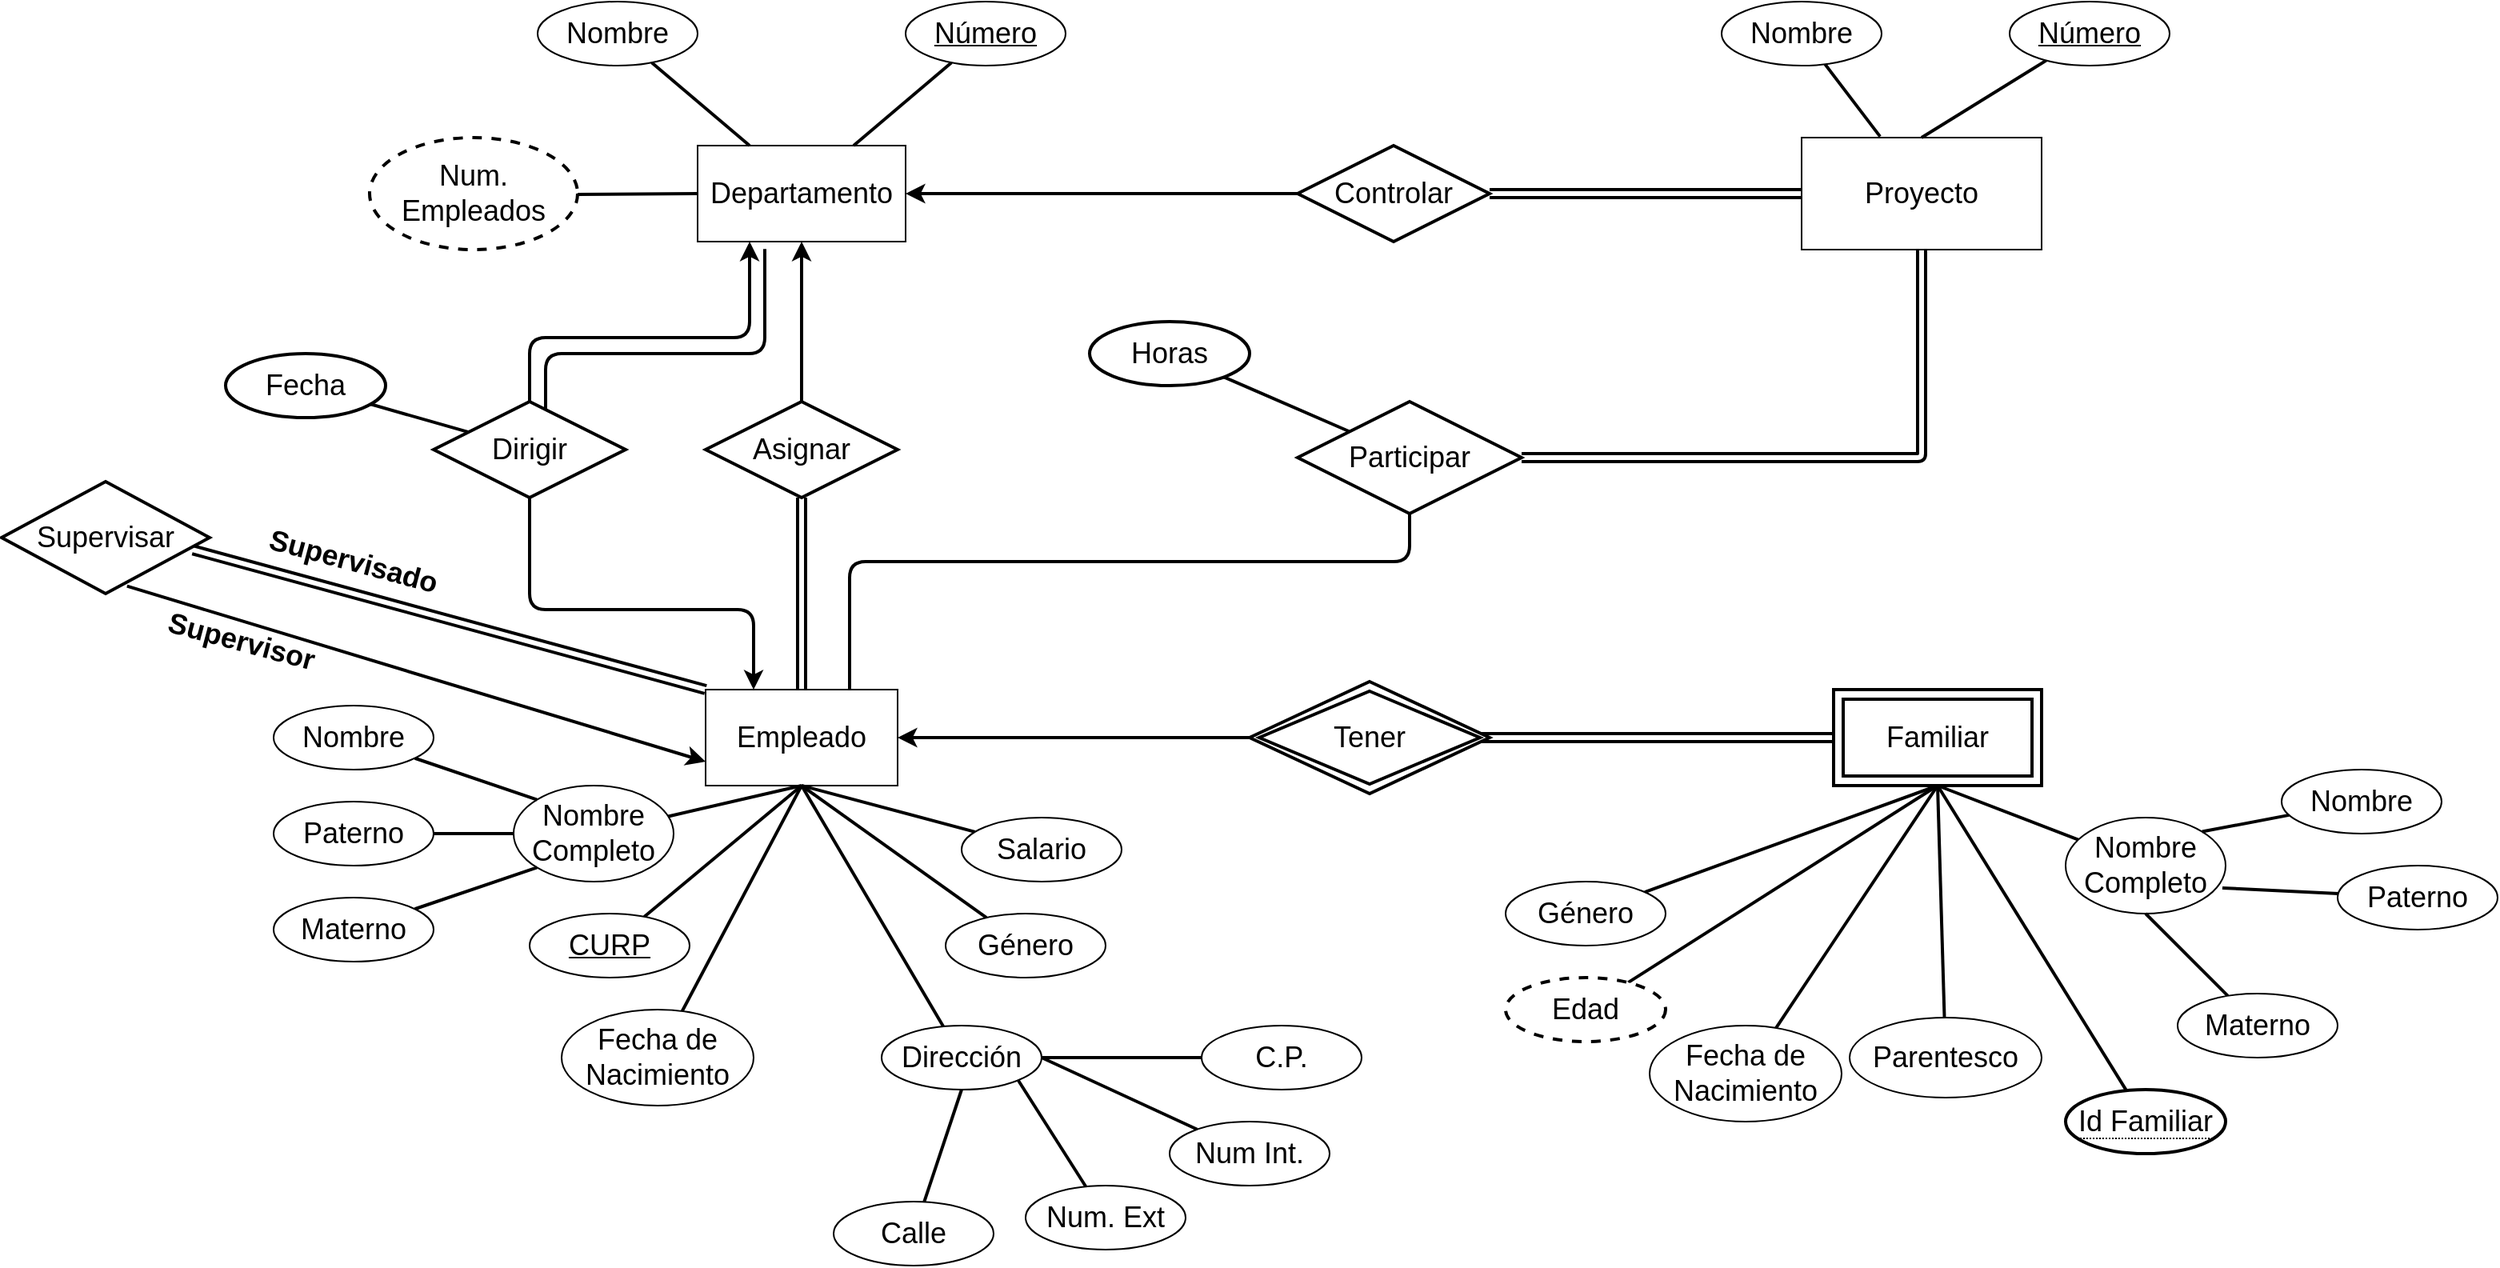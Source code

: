 <mxfile version="13.5.7" type="device"><diagram id="blmXZcrSdWCgdgwXxtIC" name="Page-1"><mxGraphModel dx="2007" dy="1784" grid="1" gridSize="10" guides="1" tooltips="1" connect="1" arrows="1" fold="1" page="1" pageScale="1" pageWidth="850" pageHeight="1100" math="0" shadow="0"><root><mxCell id="0"/><mxCell id="1" parent="0"/><mxCell id="9DD_6Kw7HsfiUweFxgLP-85" style="edgeStyle=none;rounded=1;orthogonalLoop=1;jettySize=auto;html=1;entryX=0.5;entryY=1;entryDx=0;entryDy=0;endArrow=none;endFill=0;strokeWidth=2;fontSize=18;shape=link;" edge="1" parent="1" source="9DD_6Kw7HsfiUweFxgLP-1" target="9DD_6Kw7HsfiUweFxgLP-84"><mxGeometry relative="1" as="geometry"/></mxCell><mxCell id="9DD_6Kw7HsfiUweFxgLP-94" style="edgeStyle=orthogonalEdgeStyle;rounded=1;orthogonalLoop=1;jettySize=auto;html=1;startArrow=classic;startFill=1;endArrow=none;endFill=0;strokeWidth=2;fontSize=18;exitX=0.25;exitY=0;exitDx=0;exitDy=0;" edge="1" parent="1" source="9DD_6Kw7HsfiUweFxgLP-1" target="9DD_6Kw7HsfiUweFxgLP-92"><mxGeometry relative="1" as="geometry"><Array as="points"><mxPoint x="320" y="220"/><mxPoint x="180" y="220"/></Array></mxGeometry></mxCell><mxCell id="9DD_6Kw7HsfiUweFxgLP-101" style="edgeStyle=orthogonalEdgeStyle;rounded=1;orthogonalLoop=1;jettySize=auto;html=1;entryX=0.5;entryY=1;entryDx=0;entryDy=0;startArrow=none;startFill=0;endArrow=none;endFill=0;strokeWidth=2;fontSize=18;" edge="1" parent="1" source="9DD_6Kw7HsfiUweFxgLP-1" target="9DD_6Kw7HsfiUweFxgLP-100"><mxGeometry relative="1" as="geometry"><Array as="points"><mxPoint x="380" y="190"/><mxPoint x="730" y="190"/></Array></mxGeometry></mxCell><mxCell id="9DD_6Kw7HsfiUweFxgLP-106" style="edgeStyle=none;rounded=1;orthogonalLoop=1;jettySize=auto;html=1;entryX=0;entryY=0.5;entryDx=0;entryDy=0;startArrow=classic;startFill=1;endArrow=none;endFill=0;strokeWidth=2;fontSize=18;" edge="1" parent="1" source="9DD_6Kw7HsfiUweFxgLP-1"><mxGeometry relative="1" as="geometry"><mxPoint x="650" y="300" as="targetPoint"/></mxGeometry></mxCell><mxCell id="9DD_6Kw7HsfiUweFxgLP-116" style="edgeStyle=none;rounded=1;orthogonalLoop=1;jettySize=auto;html=1;entryX=0.603;entryY=0.933;entryDx=0;entryDy=0;entryPerimeter=0;startArrow=classic;startFill=1;endArrow=none;endFill=0;strokeWidth=2;fontSize=18;exitX=0;exitY=0.75;exitDx=0;exitDy=0;" edge="1" parent="1" source="9DD_6Kw7HsfiUweFxgLP-1" target="9DD_6Kw7HsfiUweFxgLP-113"><mxGeometry relative="1" as="geometry"/></mxCell><mxCell id="9DD_6Kw7HsfiUweFxgLP-1" value="Empleado" style="rounded=0;whiteSpace=wrap;html=1;fontSize=18;fontStyle=0" vertex="1" parent="1"><mxGeometry x="290" y="270" width="120" height="60" as="geometry"/></mxCell><mxCell id="9DD_6Kw7HsfiUweFxgLP-10" style="rounded=0;orthogonalLoop=1;jettySize=auto;html=1;entryX=0.5;entryY=1;entryDx=0;entryDy=0;fontSize=18;strokeWidth=2;endArrow=none;endFill=0;" edge="1" parent="1" source="9DD_6Kw7HsfiUweFxgLP-2" target="9DD_6Kw7HsfiUweFxgLP-1"><mxGeometry relative="1" as="geometry"/></mxCell><mxCell id="9DD_6Kw7HsfiUweFxgLP-2" value="&lt;u&gt;CURP&lt;/u&gt;" style="ellipse;whiteSpace=wrap;html=1;align=center;fontSize=18;" vertex="1" parent="1"><mxGeometry x="180" y="410" width="100" height="40" as="geometry"/></mxCell><mxCell id="9DD_6Kw7HsfiUweFxgLP-9" style="rounded=0;orthogonalLoop=1;jettySize=auto;html=1;entryX=0.5;entryY=1;entryDx=0;entryDy=0;fontSize=18;strokeWidth=2;endArrow=none;endFill=0;" edge="1" parent="1" source="9DD_6Kw7HsfiUweFxgLP-3" target="9DD_6Kw7HsfiUweFxgLP-1"><mxGeometry relative="1" as="geometry"/></mxCell><mxCell id="9DD_6Kw7HsfiUweFxgLP-3" value="Nombre Completo" style="ellipse;whiteSpace=wrap;html=1;align=center;fontSize=18;" vertex="1" parent="1"><mxGeometry x="170" y="330" width="100" height="60" as="geometry"/></mxCell><mxCell id="9DD_6Kw7HsfiUweFxgLP-12" style="rounded=0;orthogonalLoop=1;jettySize=auto;html=1;fontSize=18;strokeWidth=2;endArrow=none;endFill=0;" edge="1" parent="1" source="9DD_6Kw7HsfiUweFxgLP-4"><mxGeometry relative="1" as="geometry"><mxPoint x="350" y="330" as="targetPoint"/></mxGeometry></mxCell><mxCell id="9DD_6Kw7HsfiUweFxgLP-4" value="Dirección" style="ellipse;whiteSpace=wrap;html=1;align=center;fontSize=18;" vertex="1" parent="1"><mxGeometry x="400" y="480" width="100" height="40" as="geometry"/></mxCell><mxCell id="9DD_6Kw7HsfiUweFxgLP-14" style="rounded=0;orthogonalLoop=1;jettySize=auto;html=1;fontSize=18;strokeWidth=2;endArrow=none;endFill=0;" edge="1" parent="1" source="9DD_6Kw7HsfiUweFxgLP-5"><mxGeometry relative="1" as="geometry"><mxPoint x="350" y="330" as="targetPoint"/></mxGeometry></mxCell><mxCell id="9DD_6Kw7HsfiUweFxgLP-5" value="Salario" style="ellipse;whiteSpace=wrap;html=1;align=center;fontSize=18;" vertex="1" parent="1"><mxGeometry x="450" y="350" width="100" height="40" as="geometry"/></mxCell><mxCell id="9DD_6Kw7HsfiUweFxgLP-13" style="rounded=0;orthogonalLoop=1;jettySize=auto;html=1;entryX=0.5;entryY=1;entryDx=0;entryDy=0;fontSize=18;strokeWidth=2;endArrow=none;endFill=0;" edge="1" parent="1" source="9DD_6Kw7HsfiUweFxgLP-6" target="9DD_6Kw7HsfiUweFxgLP-1"><mxGeometry relative="1" as="geometry"/></mxCell><mxCell id="9DD_6Kw7HsfiUweFxgLP-6" value="Género" style="ellipse;whiteSpace=wrap;html=1;align=center;fontSize=18;" vertex="1" parent="1"><mxGeometry x="440" y="410" width="100" height="40" as="geometry"/></mxCell><mxCell id="9DD_6Kw7HsfiUweFxgLP-11" style="rounded=0;orthogonalLoop=1;jettySize=auto;html=1;fontSize=18;strokeWidth=2;endArrow=none;endFill=0;" edge="1" parent="1" source="9DD_6Kw7HsfiUweFxgLP-8"><mxGeometry relative="1" as="geometry"><mxPoint x="350" y="330" as="targetPoint"/></mxGeometry></mxCell><mxCell id="9DD_6Kw7HsfiUweFxgLP-8" value="Fecha de Nacimiento" style="ellipse;whiteSpace=wrap;html=1;align=center;fontSize=18;" vertex="1" parent="1"><mxGeometry x="200" y="470" width="120" height="60" as="geometry"/></mxCell><mxCell id="9DD_6Kw7HsfiUweFxgLP-18" style="rounded=1;orthogonalLoop=1;jettySize=auto;html=1;entryX=0;entryY=0;entryDx=0;entryDy=0;fontSize=18;strokeWidth=2;endArrow=none;endFill=0;" edge="1" parent="1" source="9DD_6Kw7HsfiUweFxgLP-15" target="9DD_6Kw7HsfiUweFxgLP-3"><mxGeometry relative="1" as="geometry"/></mxCell><mxCell id="9DD_6Kw7HsfiUweFxgLP-15" value="Nombre" style="ellipse;whiteSpace=wrap;html=1;align=center;fontSize=18;" vertex="1" parent="1"><mxGeometry x="20" y="280" width="100" height="40" as="geometry"/></mxCell><mxCell id="9DD_6Kw7HsfiUweFxgLP-20" style="rounded=1;orthogonalLoop=1;jettySize=auto;html=1;entryX=0;entryY=1;entryDx=0;entryDy=0;fontSize=18;strokeWidth=2;endArrow=none;endFill=0;" edge="1" parent="1" source="9DD_6Kw7HsfiUweFxgLP-16" target="9DD_6Kw7HsfiUweFxgLP-3"><mxGeometry relative="1" as="geometry"/></mxCell><mxCell id="9DD_6Kw7HsfiUweFxgLP-16" value="Materno" style="ellipse;whiteSpace=wrap;html=1;align=center;fontSize=18;" vertex="1" parent="1"><mxGeometry x="20" y="400" width="100" height="40" as="geometry"/></mxCell><mxCell id="9DD_6Kw7HsfiUweFxgLP-19" style="rounded=1;orthogonalLoop=1;jettySize=auto;html=1;fontSize=18;strokeWidth=2;endArrow=none;endFill=0;" edge="1" parent="1" source="9DD_6Kw7HsfiUweFxgLP-17"><mxGeometry relative="1" as="geometry"><mxPoint x="170" y="360" as="targetPoint"/></mxGeometry></mxCell><mxCell id="9DD_6Kw7HsfiUweFxgLP-17" value="Paterno" style="ellipse;whiteSpace=wrap;html=1;align=center;fontSize=18;" vertex="1" parent="1"><mxGeometry x="20" y="340" width="100" height="40" as="geometry"/></mxCell><mxCell id="9DD_6Kw7HsfiUweFxgLP-31" style="edgeStyle=none;rounded=1;orthogonalLoop=1;jettySize=auto;html=1;entryX=1;entryY=0.5;entryDx=0;entryDy=0;endArrow=none;endFill=0;strokeWidth=2;fontSize=18;" edge="1" parent="1" source="9DD_6Kw7HsfiUweFxgLP-24" target="9DD_6Kw7HsfiUweFxgLP-4"><mxGeometry relative="1" as="geometry"/></mxCell><mxCell id="9DD_6Kw7HsfiUweFxgLP-24" value="Num Int." style="ellipse;whiteSpace=wrap;html=1;align=center;fontSize=18;" vertex="1" parent="1"><mxGeometry x="580" y="540" width="100" height="40" as="geometry"/></mxCell><mxCell id="9DD_6Kw7HsfiUweFxgLP-30" style="edgeStyle=none;rounded=1;orthogonalLoop=1;jettySize=auto;html=1;entryX=1;entryY=1;entryDx=0;entryDy=0;endArrow=none;endFill=0;strokeWidth=2;fontSize=18;" edge="1" parent="1" source="9DD_6Kw7HsfiUweFxgLP-25" target="9DD_6Kw7HsfiUweFxgLP-4"><mxGeometry relative="1" as="geometry"/></mxCell><mxCell id="9DD_6Kw7HsfiUweFxgLP-25" value="Num. Ext" style="ellipse;whiteSpace=wrap;html=1;align=center;fontSize=18;" vertex="1" parent="1"><mxGeometry x="490" y="580" width="100" height="40" as="geometry"/></mxCell><mxCell id="9DD_6Kw7HsfiUweFxgLP-29" style="edgeStyle=none;rounded=1;orthogonalLoop=1;jettySize=auto;html=1;entryX=0.5;entryY=1;entryDx=0;entryDy=0;endArrow=none;endFill=0;strokeWidth=2;fontSize=18;" edge="1" parent="1" source="9DD_6Kw7HsfiUweFxgLP-26" target="9DD_6Kw7HsfiUweFxgLP-4"><mxGeometry relative="1" as="geometry"/></mxCell><mxCell id="9DD_6Kw7HsfiUweFxgLP-26" value="Calle" style="ellipse;whiteSpace=wrap;html=1;align=center;fontSize=18;" vertex="1" parent="1"><mxGeometry x="370" y="590" width="100" height="40" as="geometry"/></mxCell><mxCell id="9DD_6Kw7HsfiUweFxgLP-32" style="edgeStyle=none;rounded=1;orthogonalLoop=1;jettySize=auto;html=1;endArrow=none;endFill=0;strokeWidth=2;fontSize=18;" edge="1" parent="1" source="9DD_6Kw7HsfiUweFxgLP-28" target="9DD_6Kw7HsfiUweFxgLP-4"><mxGeometry relative="1" as="geometry"/></mxCell><mxCell id="9DD_6Kw7HsfiUweFxgLP-28" value="C.P." style="ellipse;whiteSpace=wrap;html=1;align=center;fontSize=18;" vertex="1" parent="1"><mxGeometry x="600" y="480" width="100" height="40" as="geometry"/></mxCell><mxCell id="9DD_6Kw7HsfiUweFxgLP-86" style="edgeStyle=none;rounded=1;orthogonalLoop=1;jettySize=auto;html=1;entryX=0.5;entryY=0;entryDx=0;entryDy=0;endArrow=none;endFill=0;strokeWidth=2;fontSize=18;startArrow=classic;startFill=1;" edge="1" parent="1" source="9DD_6Kw7HsfiUweFxgLP-36" target="9DD_6Kw7HsfiUweFxgLP-84"><mxGeometry relative="1" as="geometry"/></mxCell><mxCell id="9DD_6Kw7HsfiUweFxgLP-36" value="Departamento" style="rounded=0;whiteSpace=wrap;html=1;fontSize=18;" vertex="1" parent="1"><mxGeometry x="285" y="-70" width="130" height="60" as="geometry"/></mxCell><mxCell id="9DD_6Kw7HsfiUweFxgLP-41" style="edgeStyle=none;rounded=1;orthogonalLoop=1;jettySize=auto;html=1;entryX=0.25;entryY=0;entryDx=0;entryDy=0;endArrow=none;endFill=0;strokeWidth=2;fontSize=18;" edge="1" parent="1" source="9DD_6Kw7HsfiUweFxgLP-39" target="9DD_6Kw7HsfiUweFxgLP-36"><mxGeometry relative="1" as="geometry"/></mxCell><mxCell id="9DD_6Kw7HsfiUweFxgLP-39" value="Nombre" style="ellipse;whiteSpace=wrap;html=1;align=center;fontSize=18;" vertex="1" parent="1"><mxGeometry x="185" y="-160" width="100" height="40" as="geometry"/></mxCell><mxCell id="9DD_6Kw7HsfiUweFxgLP-42" style="edgeStyle=none;rounded=1;orthogonalLoop=1;jettySize=auto;html=1;entryX=0.75;entryY=0;entryDx=0;entryDy=0;endArrow=none;endFill=0;strokeWidth=2;fontSize=18;" edge="1" parent="1" source="9DD_6Kw7HsfiUweFxgLP-40" target="9DD_6Kw7HsfiUweFxgLP-36"><mxGeometry relative="1" as="geometry"/></mxCell><mxCell id="9DD_6Kw7HsfiUweFxgLP-40" value="&lt;u&gt;Número&lt;/u&gt;" style="ellipse;whiteSpace=wrap;html=1;align=center;fontSize=18;" vertex="1" parent="1"><mxGeometry x="415" y="-160" width="100" height="40" as="geometry"/></mxCell><mxCell id="9DD_6Kw7HsfiUweFxgLP-89" style="edgeStyle=none;rounded=1;orthogonalLoop=1;jettySize=auto;html=1;entryX=1;entryY=0.5;entryDx=0;entryDy=0;startArrow=none;startFill=0;endArrow=none;endFill=0;strokeWidth=2;fontSize=18;shape=link;" edge="1" parent="1" source="9DD_6Kw7HsfiUweFxgLP-43" target="9DD_6Kw7HsfiUweFxgLP-87"><mxGeometry relative="1" as="geometry"/></mxCell><mxCell id="9DD_6Kw7HsfiUweFxgLP-43" value="Proyecto" style="rounded=0;whiteSpace=wrap;html=1;fontSize=18;" vertex="1" parent="1"><mxGeometry x="975" y="-75" width="150" height="70" as="geometry"/></mxCell><mxCell id="9DD_6Kw7HsfiUweFxgLP-44" style="edgeStyle=none;rounded=1;orthogonalLoop=1;jettySize=auto;html=1;endArrow=none;endFill=0;strokeWidth=2;fontSize=18;entryX=0.327;entryY=-0.01;entryDx=0;entryDy=0;entryPerimeter=0;" edge="1" parent="1" source="9DD_6Kw7HsfiUweFxgLP-45" target="9DD_6Kw7HsfiUweFxgLP-43"><mxGeometry relative="1" as="geometry"><mxPoint x="1035" y="-90" as="targetPoint"/></mxGeometry></mxCell><mxCell id="9DD_6Kw7HsfiUweFxgLP-45" value="Nombre" style="ellipse;whiteSpace=wrap;html=1;align=center;fontSize=18;" vertex="1" parent="1"><mxGeometry x="925" y="-160" width="100" height="40" as="geometry"/></mxCell><mxCell id="9DD_6Kw7HsfiUweFxgLP-46" style="edgeStyle=none;rounded=1;orthogonalLoop=1;jettySize=auto;html=1;entryX=0.5;entryY=0;entryDx=0;entryDy=0;endArrow=none;endFill=0;strokeWidth=2;fontSize=18;" edge="1" parent="1" source="9DD_6Kw7HsfiUweFxgLP-47" target="9DD_6Kw7HsfiUweFxgLP-43"><mxGeometry relative="1" as="geometry"/></mxCell><mxCell id="9DD_6Kw7HsfiUweFxgLP-47" value="&lt;u&gt;Número&lt;/u&gt;" style="ellipse;whiteSpace=wrap;html=1;align=center;fontSize=18;" vertex="1" parent="1"><mxGeometry x="1105" y="-160" width="100" height="40" as="geometry"/></mxCell><mxCell id="9DD_6Kw7HsfiUweFxgLP-51" style="rounded=0;orthogonalLoop=1;jettySize=auto;html=1;entryX=0.5;entryY=1;entryDx=0;entryDy=0;fontSize=18;strokeWidth=2;endArrow=none;endFill=0;" edge="1" parent="1" source="9DD_6Kw7HsfiUweFxgLP-52"><mxGeometry relative="1" as="geometry"><mxPoint x="1060" y="330" as="targetPoint"/></mxGeometry></mxCell><mxCell id="9DD_6Kw7HsfiUweFxgLP-52" value="Nombre Completo" style="ellipse;whiteSpace=wrap;html=1;align=center;fontSize=18;" vertex="1" parent="1"><mxGeometry x="1140" y="350" width="100" height="60" as="geometry"/></mxCell><mxCell id="9DD_6Kw7HsfiUweFxgLP-57" style="rounded=0;orthogonalLoop=1;jettySize=auto;html=1;entryX=0.5;entryY=1;entryDx=0;entryDy=0;fontSize=18;strokeWidth=2;endArrow=none;endFill=0;" edge="1" parent="1" source="9DD_6Kw7HsfiUweFxgLP-58"><mxGeometry relative="1" as="geometry"><mxPoint x="1060" y="330" as="targetPoint"/></mxGeometry></mxCell><mxCell id="9DD_6Kw7HsfiUweFxgLP-58" value="Género" style="ellipse;whiteSpace=wrap;html=1;align=center;fontSize=18;" vertex="1" parent="1"><mxGeometry x="790" y="390" width="100" height="40" as="geometry"/></mxCell><mxCell id="9DD_6Kw7HsfiUweFxgLP-59" style="rounded=0;orthogonalLoop=1;jettySize=auto;html=1;fontSize=18;strokeWidth=2;endArrow=none;endFill=0;" edge="1" parent="1" source="9DD_6Kw7HsfiUweFxgLP-60"><mxGeometry relative="1" as="geometry"><mxPoint x="1060" y="330" as="targetPoint"/></mxGeometry></mxCell><mxCell id="9DD_6Kw7HsfiUweFxgLP-60" value="Fecha de Nacimiento" style="ellipse;whiteSpace=wrap;html=1;align=center;fontSize=18;" vertex="1" parent="1"><mxGeometry x="880" y="480" width="120" height="60" as="geometry"/></mxCell><mxCell id="9DD_6Kw7HsfiUweFxgLP-61" style="rounded=1;orthogonalLoop=1;jettySize=auto;html=1;entryX=1;entryY=0;entryDx=0;entryDy=0;fontSize=18;strokeWidth=2;endArrow=none;endFill=0;" edge="1" parent="1" source="9DD_6Kw7HsfiUweFxgLP-62" target="9DD_6Kw7HsfiUweFxgLP-52"><mxGeometry relative="1" as="geometry"/></mxCell><mxCell id="9DD_6Kw7HsfiUweFxgLP-62" value="Nombre" style="ellipse;whiteSpace=wrap;html=1;align=center;fontSize=18;" vertex="1" parent="1"><mxGeometry x="1275" y="320" width="100" height="40" as="geometry"/></mxCell><mxCell id="9DD_6Kw7HsfiUweFxgLP-63" style="rounded=1;orthogonalLoop=1;jettySize=auto;html=1;entryX=0.5;entryY=1;entryDx=0;entryDy=0;fontSize=18;strokeWidth=2;endArrow=none;endFill=0;" edge="1" parent="1" source="9DD_6Kw7HsfiUweFxgLP-64" target="9DD_6Kw7HsfiUweFxgLP-52"><mxGeometry relative="1" as="geometry"/></mxCell><mxCell id="9DD_6Kw7HsfiUweFxgLP-64" value="Materno" style="ellipse;whiteSpace=wrap;html=1;align=center;fontSize=18;" vertex="1" parent="1"><mxGeometry x="1210" y="460" width="100" height="40" as="geometry"/></mxCell><mxCell id="9DD_6Kw7HsfiUweFxgLP-79" style="edgeStyle=none;rounded=1;orthogonalLoop=1;jettySize=auto;html=1;entryX=0.98;entryY=0.733;entryDx=0;entryDy=0;entryPerimeter=0;endArrow=none;endFill=0;strokeWidth=2;fontSize=18;" edge="1" parent="1" source="9DD_6Kw7HsfiUweFxgLP-66" target="9DD_6Kw7HsfiUweFxgLP-52"><mxGeometry relative="1" as="geometry"/></mxCell><mxCell id="9DD_6Kw7HsfiUweFxgLP-66" value="Paterno" style="ellipse;whiteSpace=wrap;html=1;align=center;fontSize=18;" vertex="1" parent="1"><mxGeometry x="1310" y="380" width="100" height="40" as="geometry"/></mxCell><mxCell id="9DD_6Kw7HsfiUweFxgLP-77" style="edgeStyle=none;rounded=1;orthogonalLoop=1;jettySize=auto;html=1;endArrow=none;endFill=0;strokeWidth=2;fontSize=18;" edge="1" parent="1" source="9DD_6Kw7HsfiUweFxgLP-75"><mxGeometry relative="1" as="geometry"><mxPoint x="1060" y="330" as="targetPoint"/></mxGeometry></mxCell><mxCell id="9DD_6Kw7HsfiUweFxgLP-75" value="Parentesco" style="ellipse;whiteSpace=wrap;html=1;align=center;fontSize=18;" vertex="1" parent="1"><mxGeometry x="1005" y="475" width="120" height="50" as="geometry"/></mxCell><mxCell id="9DD_6Kw7HsfiUweFxgLP-78" style="edgeStyle=none;rounded=1;orthogonalLoop=1;jettySize=auto;html=1;endArrow=none;endFill=0;strokeWidth=2;fontSize=18;" edge="1" parent="1" source="9DD_6Kw7HsfiUweFxgLP-76"><mxGeometry relative="1" as="geometry"><mxPoint x="1060" y="330" as="targetPoint"/></mxGeometry></mxCell><mxCell id="9DD_6Kw7HsfiUweFxgLP-76" value="Edad" style="ellipse;whiteSpace=wrap;html=1;align=center;fontSize=18;dashed=1;strokeWidth=2;" vertex="1" parent="1"><mxGeometry x="790" y="450" width="100" height="40" as="geometry"/></mxCell><mxCell id="9DD_6Kw7HsfiUweFxgLP-84" value="Asignar" style="shape=rhombus;perimeter=rhombusPerimeter;whiteSpace=wrap;html=1;align=center;strokeWidth=2;fontSize=18;" vertex="1" parent="1"><mxGeometry x="290" y="90" width="120" height="60" as="geometry"/></mxCell><mxCell id="9DD_6Kw7HsfiUweFxgLP-88" style="edgeStyle=none;rounded=1;orthogonalLoop=1;jettySize=auto;html=1;entryX=1;entryY=0.5;entryDx=0;entryDy=0;startArrow=none;startFill=0;endArrow=classic;endFill=1;strokeWidth=2;fontSize=18;" edge="1" parent="1" source="9DD_6Kw7HsfiUweFxgLP-87" target="9DD_6Kw7HsfiUweFxgLP-36"><mxGeometry relative="1" as="geometry"/></mxCell><mxCell id="9DD_6Kw7HsfiUweFxgLP-87" value="Controlar" style="shape=rhombus;perimeter=rhombusPerimeter;whiteSpace=wrap;html=1;align=center;strokeWidth=2;fontSize=18;" vertex="1" parent="1"><mxGeometry x="660" y="-70" width="120" height="60" as="geometry"/></mxCell><mxCell id="9DD_6Kw7HsfiUweFxgLP-91" style="edgeStyle=none;rounded=1;orthogonalLoop=1;jettySize=auto;html=1;startArrow=none;startFill=0;endArrow=none;endFill=0;strokeWidth=2;fontSize=18;" edge="1" parent="1" source="9DD_6Kw7HsfiUweFxgLP-90" target="9DD_6Kw7HsfiUweFxgLP-36"><mxGeometry relative="1" as="geometry"/></mxCell><mxCell id="9DD_6Kw7HsfiUweFxgLP-90" value="Num. Empleados" style="ellipse;whiteSpace=wrap;html=1;align=center;strokeWidth=2;fontSize=18;dashed=1;" vertex="1" parent="1"><mxGeometry x="80" y="-75" width="130" height="70" as="geometry"/></mxCell><mxCell id="9DD_6Kw7HsfiUweFxgLP-96" style="edgeStyle=orthogonalEdgeStyle;rounded=1;orthogonalLoop=1;jettySize=auto;html=1;entryX=0.25;entryY=1;entryDx=0;entryDy=0;startArrow=none;startFill=0;endArrow=classic;endFill=1;strokeWidth=2;fontSize=18;" edge="1" parent="1" source="9DD_6Kw7HsfiUweFxgLP-92" target="9DD_6Kw7HsfiUweFxgLP-36"><mxGeometry relative="1" as="geometry"><Array as="points"><mxPoint x="180" y="50"/><mxPoint x="318" y="50"/></Array></mxGeometry></mxCell><mxCell id="9DD_6Kw7HsfiUweFxgLP-97" style="edgeStyle=orthogonalEdgeStyle;rounded=1;orthogonalLoop=1;jettySize=auto;html=1;entryX=0.323;entryY=1.078;entryDx=0;entryDy=0;entryPerimeter=0;startArrow=none;startFill=0;endArrow=none;endFill=0;strokeWidth=2;fontSize=18;" edge="1" parent="1" source="9DD_6Kw7HsfiUweFxgLP-92" target="9DD_6Kw7HsfiUweFxgLP-36"><mxGeometry relative="1" as="geometry"><Array as="points"><mxPoint x="190" y="60"/><mxPoint x="327" y="60"/></Array></mxGeometry></mxCell><mxCell id="9DD_6Kw7HsfiUweFxgLP-92" value="Dirigir" style="shape=rhombus;perimeter=rhombusPerimeter;whiteSpace=wrap;html=1;align=center;strokeWidth=2;fontSize=18;" vertex="1" parent="1"><mxGeometry x="120" y="90" width="120" height="60" as="geometry"/></mxCell><mxCell id="9DD_6Kw7HsfiUweFxgLP-99" style="rounded=1;orthogonalLoop=1;jettySize=auto;html=1;startArrow=none;startFill=0;endArrow=none;endFill=0;strokeWidth=2;fontSize=18;" edge="1" parent="1" source="9DD_6Kw7HsfiUweFxgLP-98" target="9DD_6Kw7HsfiUweFxgLP-92"><mxGeometry relative="1" as="geometry"/></mxCell><mxCell id="9DD_6Kw7HsfiUweFxgLP-98" value="Fecha" style="ellipse;whiteSpace=wrap;html=1;align=center;strokeWidth=2;fontSize=18;" vertex="1" parent="1"><mxGeometry x="-10" y="60" width="100" height="40" as="geometry"/></mxCell><mxCell id="9DD_6Kw7HsfiUweFxgLP-102" style="edgeStyle=orthogonalEdgeStyle;rounded=1;orthogonalLoop=1;jettySize=auto;html=1;startArrow=none;startFill=0;endArrow=none;endFill=0;strokeWidth=2;fontSize=18;shape=link;" edge="1" parent="1" source="9DD_6Kw7HsfiUweFxgLP-100" target="9DD_6Kw7HsfiUweFxgLP-43"><mxGeometry relative="1" as="geometry"/></mxCell><mxCell id="9DD_6Kw7HsfiUweFxgLP-100" value="Participar" style="shape=rhombus;perimeter=rhombusPerimeter;whiteSpace=wrap;html=1;align=center;strokeWidth=2;fontSize=18;" vertex="1" parent="1"><mxGeometry x="660" y="90" width="140" height="70" as="geometry"/></mxCell><mxCell id="9DD_6Kw7HsfiUweFxgLP-104" style="rounded=1;orthogonalLoop=1;jettySize=auto;html=1;startArrow=none;startFill=0;endArrow=none;endFill=0;strokeWidth=2;fontSize=18;" edge="1" parent="1" source="9DD_6Kw7HsfiUweFxgLP-103" target="9DD_6Kw7HsfiUweFxgLP-100"><mxGeometry relative="1" as="geometry"/></mxCell><mxCell id="9DD_6Kw7HsfiUweFxgLP-103" value="Horas" style="ellipse;whiteSpace=wrap;html=1;align=center;strokeWidth=2;fontSize=18;" vertex="1" parent="1"><mxGeometry x="530" y="40" width="100" height="40" as="geometry"/></mxCell><mxCell id="9DD_6Kw7HsfiUweFxgLP-107" style="edgeStyle=none;rounded=1;orthogonalLoop=1;jettySize=auto;html=1;entryX=0;entryY=0.5;entryDx=0;entryDy=0;startArrow=none;startFill=0;endArrow=none;endFill=0;strokeWidth=2;fontSize=18;shape=link;" edge="1" parent="1"><mxGeometry relative="1" as="geometry"><mxPoint x="770" y="300" as="sourcePoint"/><mxPoint x="1000" y="300" as="targetPoint"/></mxGeometry></mxCell><mxCell id="9DD_6Kw7HsfiUweFxgLP-108" value="Familiar" style="shape=ext;margin=3;double=1;whiteSpace=wrap;html=1;align=center;strokeWidth=2;gradientColor=none;fontSize=18;" vertex="1" parent="1"><mxGeometry x="995" y="270" width="130" height="60" as="geometry"/></mxCell><mxCell id="9DD_6Kw7HsfiUweFxgLP-109" value="Tener" style="shape=rhombus;double=1;perimeter=rhombusPerimeter;whiteSpace=wrap;html=1;align=center;strokeWidth=2;gradientColor=none;fontSize=18;" vertex="1" parent="1"><mxGeometry x="630" y="265" width="150" height="70" as="geometry"/></mxCell><mxCell id="9DD_6Kw7HsfiUweFxgLP-112" style="edgeStyle=none;rounded=1;orthogonalLoop=1;jettySize=auto;html=1;entryX=0.5;entryY=1;entryDx=0;entryDy=0;startArrow=none;startFill=0;endArrow=none;endFill=0;strokeWidth=2;fontSize=18;" edge="1" parent="1" source="9DD_6Kw7HsfiUweFxgLP-111" target="9DD_6Kw7HsfiUweFxgLP-108"><mxGeometry relative="1" as="geometry"/></mxCell><mxCell id="9DD_6Kw7HsfiUweFxgLP-111" value="&lt;span style=&quot;border-bottom: 1px dotted&quot;&gt;Id Familiar&lt;/span&gt;" style="ellipse;whiteSpace=wrap;html=1;align=center;strokeWidth=2;gradientColor=none;fontSize=18;" vertex="1" parent="1"><mxGeometry x="1140" y="520" width="100" height="40" as="geometry"/></mxCell><mxCell id="9DD_6Kw7HsfiUweFxgLP-114" style="edgeStyle=none;rounded=1;orthogonalLoop=1;jettySize=auto;html=1;entryX=0;entryY=0;entryDx=0;entryDy=0;startArrow=none;startFill=0;endArrow=none;endFill=0;strokeWidth=2;fontSize=18;exitX=0.921;exitY=0.61;exitDx=0;exitDy=0;exitPerimeter=0;shape=link;" edge="1" parent="1" source="9DD_6Kw7HsfiUweFxgLP-113" target="9DD_6Kw7HsfiUweFxgLP-1"><mxGeometry relative="1" as="geometry"/></mxCell><mxCell id="9DD_6Kw7HsfiUweFxgLP-113" value="Supervisar" style="shape=rhombus;perimeter=rhombusPerimeter;whiteSpace=wrap;html=1;align=center;strokeWidth=2;gradientColor=none;fontSize=18;" vertex="1" parent="1"><mxGeometry x="-150" y="140" width="130" height="70" as="geometry"/></mxCell><mxCell id="9DD_6Kw7HsfiUweFxgLP-117" value="Supervisado" style="text;html=1;strokeColor=none;fillColor=none;align=center;verticalAlign=middle;whiteSpace=wrap;rounded=0;fontSize=18;fontStyle=1;rotation=15;" vertex="1" parent="1"><mxGeometry x="50" y="180" width="40" height="20" as="geometry"/></mxCell><mxCell id="9DD_6Kw7HsfiUweFxgLP-119" value="Supervisor" style="text;html=1;strokeColor=none;fillColor=none;align=center;verticalAlign=middle;whiteSpace=wrap;rounded=0;fontSize=18;fontStyle=1;rotation=15;" vertex="1" parent="1"><mxGeometry x="-20" y="230" width="40" height="20" as="geometry"/></mxCell></root></mxGraphModel></diagram></mxfile>